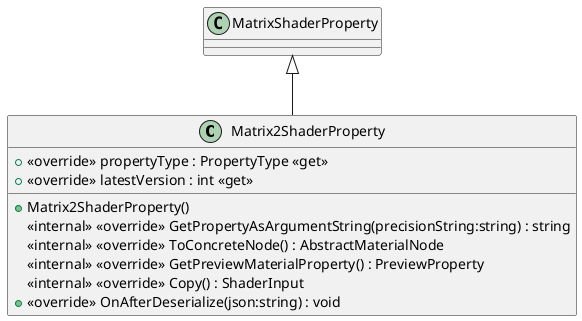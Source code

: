 @startuml
class Matrix2ShaderProperty {
    + Matrix2ShaderProperty()
    + <<override>> propertyType : PropertyType <<get>>
    <<internal>> <<override>> GetPropertyAsArgumentString(precisionString:string) : string
    <<internal>> <<override>> ToConcreteNode() : AbstractMaterialNode
    <<internal>> <<override>> GetPreviewMaterialProperty() : PreviewProperty
    <<internal>> <<override>> Copy() : ShaderInput
    + <<override>> latestVersion : int <<get>>
    + <<override>> OnAfterDeserialize(json:string) : void
}
MatrixShaderProperty <|-- Matrix2ShaderProperty
@enduml

